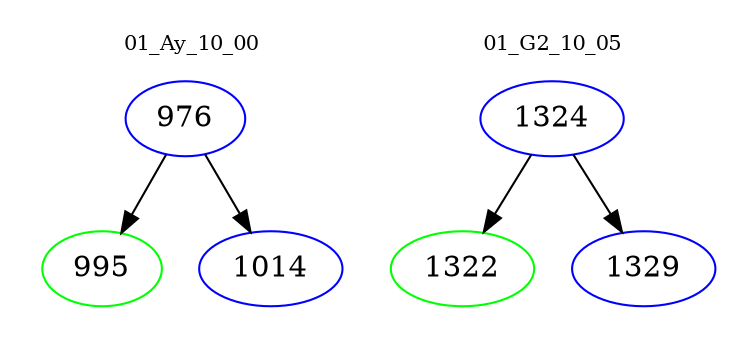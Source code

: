 digraph{
subgraph cluster_0 {
color = white
label = "01_Ay_10_00";
fontsize=10;
T0_976 [label="976", color="blue"]
T0_976 -> T0_995 [color="black"]
T0_995 [label="995", color="green"]
T0_976 -> T0_1014 [color="black"]
T0_1014 [label="1014", color="blue"]
}
subgraph cluster_1 {
color = white
label = "01_G2_10_05";
fontsize=10;
T1_1324 [label="1324", color="blue"]
T1_1324 -> T1_1322 [color="black"]
T1_1322 [label="1322", color="green"]
T1_1324 -> T1_1329 [color="black"]
T1_1329 [label="1329", color="blue"]
}
}
